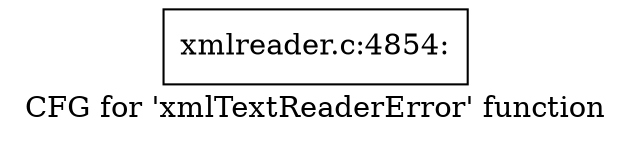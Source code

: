 digraph "CFG for 'xmlTextReaderError' function" {
	label="CFG for 'xmlTextReaderError' function";

	Node0x4a3f8d0 [shape=record,label="{xmlreader.c:4854:}"];
}
